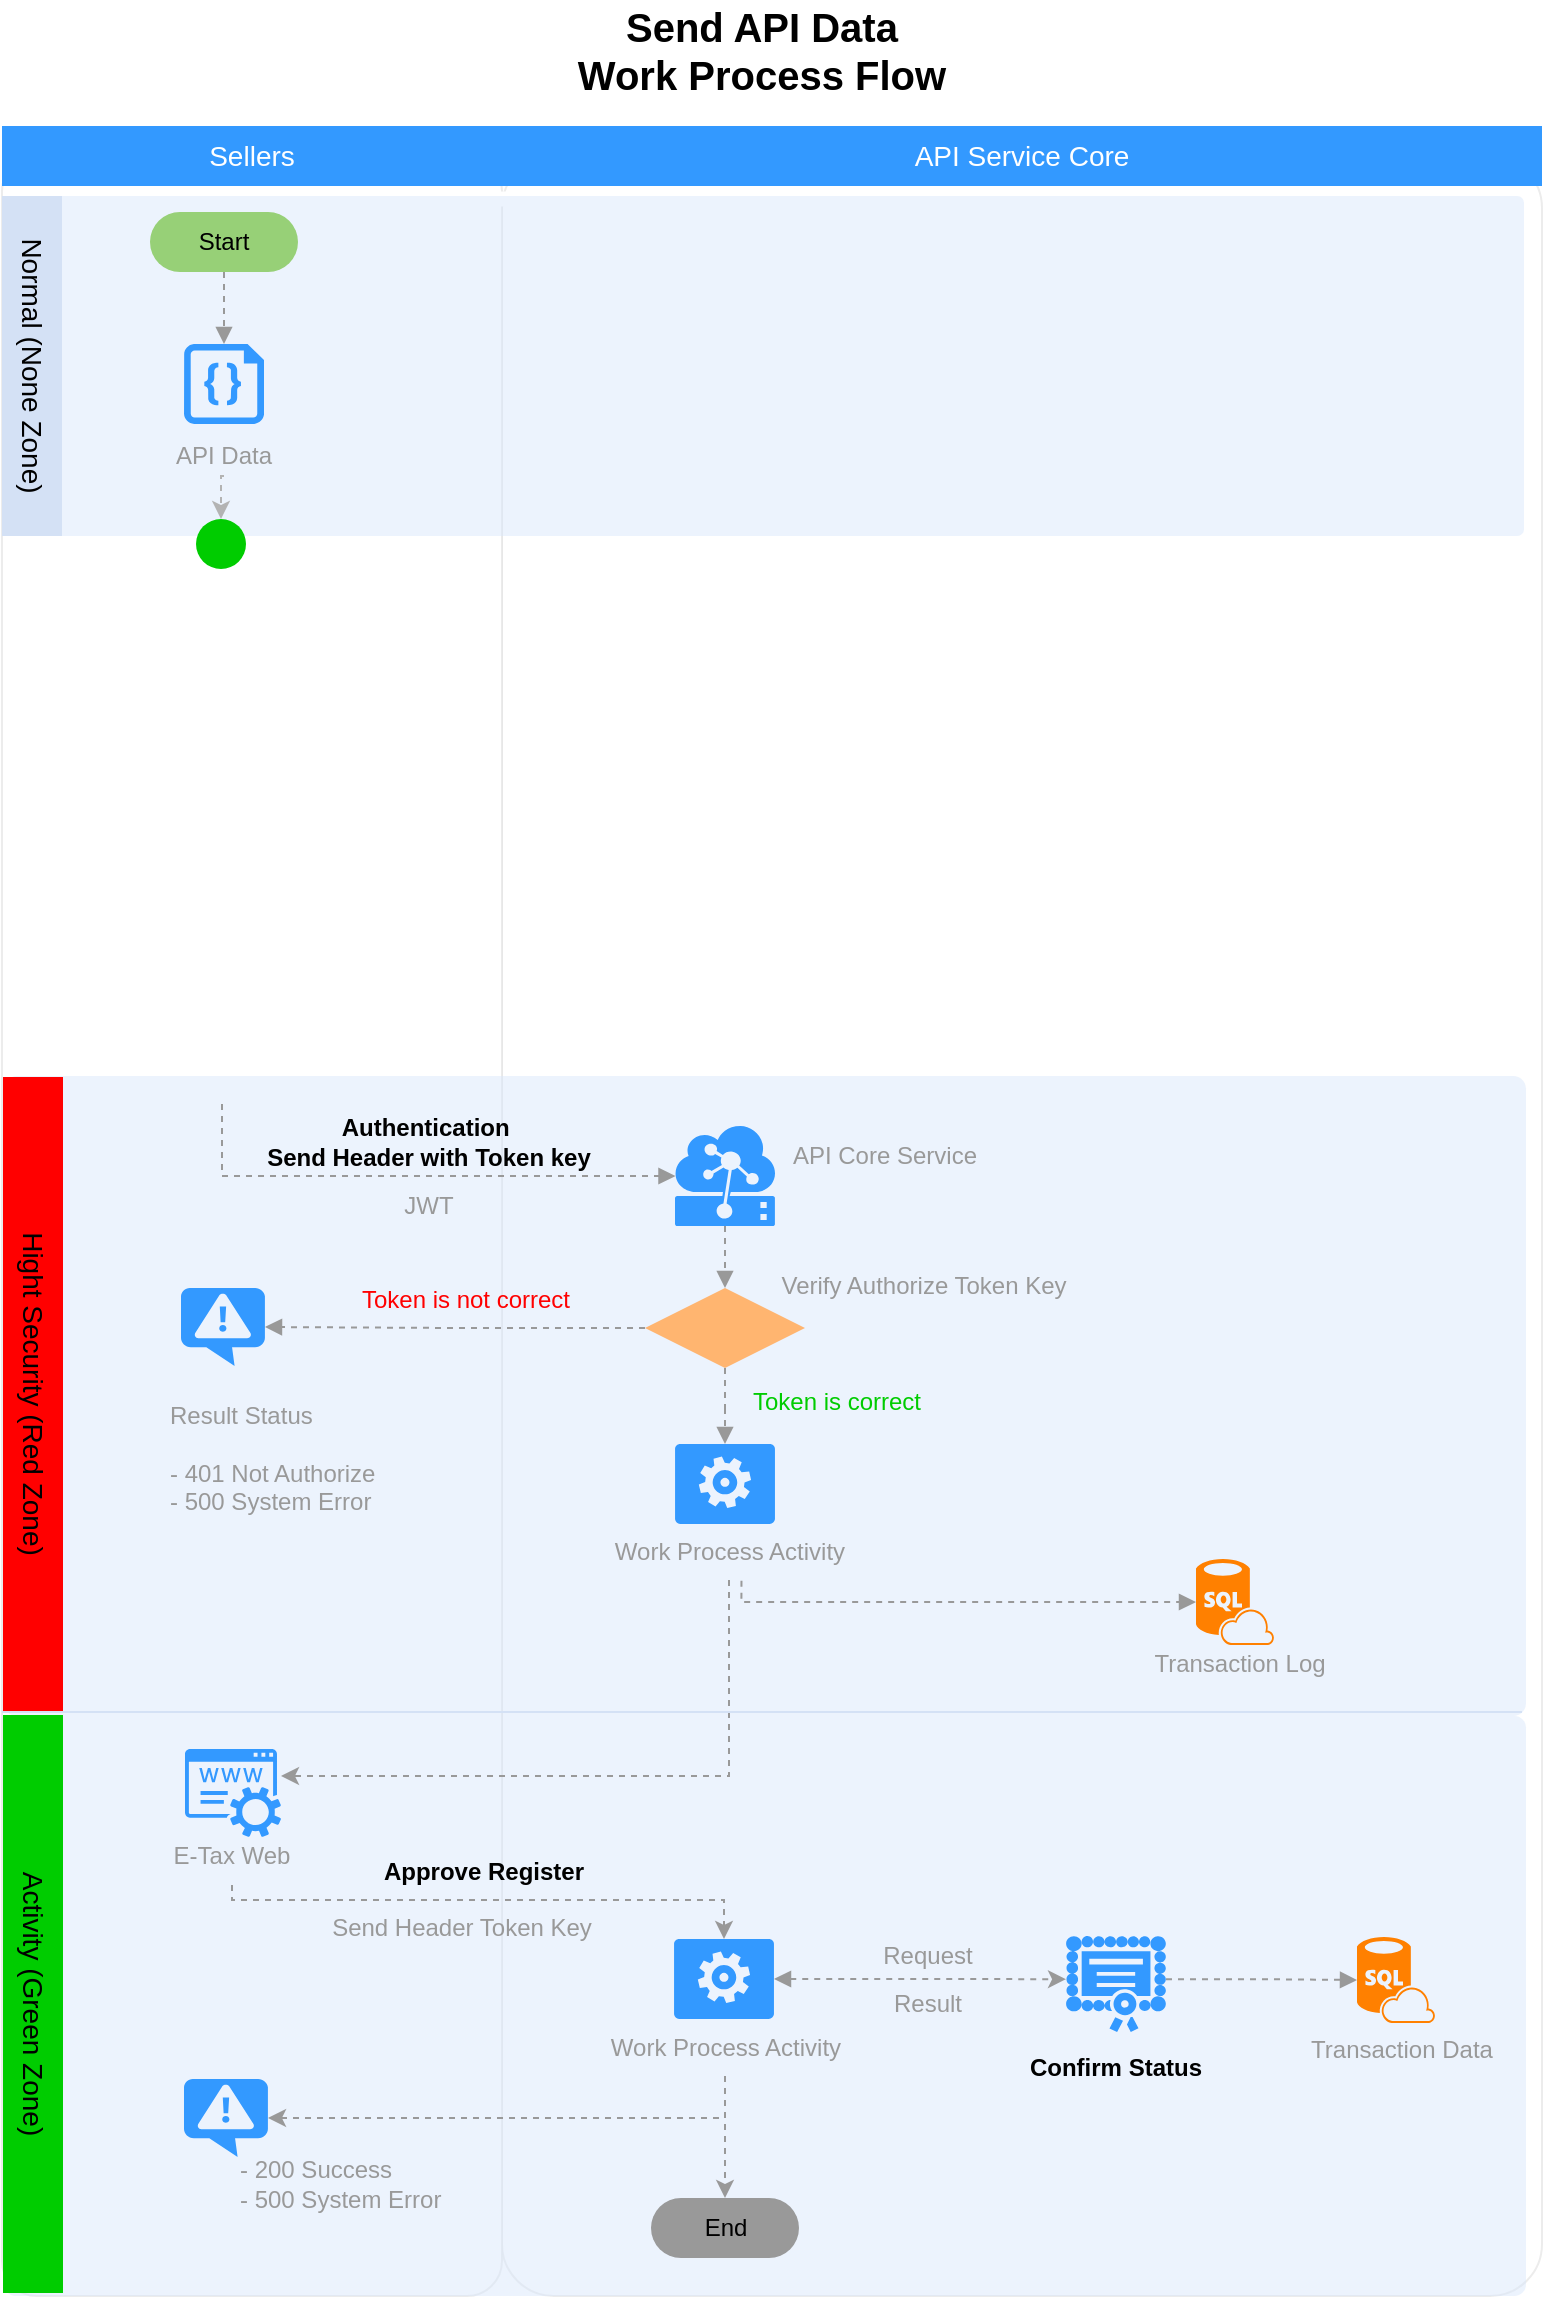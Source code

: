 <mxfile version="10.8.0" type="github"><diagram id="6a731a19-8d31-9384-78a2-239565b7b9f0" name="Page-1"><mxGraphModel dx="1220" dy="634" grid="1" gridSize="10" guides="1" tooltips="1" connect="1" arrows="1" fold="1" page="1" pageScale="1" pageWidth="827" pageHeight="1169" background="none" math="0" shadow="0"><root><mxCell id="0"/><mxCell id="1" parent="0"/><mxCell id="mB4sy3g2SSNMeMLBoOsv-2041" value="" style="rounded=1;whiteSpace=wrap;html=1;strokeColor=#E6E6E6;strokeWidth=1;fillColor=#FFFFFF;fontFamily=Helvetica;fontSize=14;fontColor=#FFB366;opacity=75;verticalAlign=top;fontStyle=1;arcSize=5;" vertex="1" parent="1"><mxGeometry x="300" y="90" width="520" height="1070" as="geometry"/></mxCell><mxCell id="mB4sy3g2SSNMeMLBoOsv-2042" value="" style="rounded=1;whiteSpace=wrap;html=1;strokeColor=#E6E6E6;strokeWidth=1;fillColor=#FFFFFF;fontFamily=Helvetica;fontSize=14;fontColor=#FFB366;opacity=75;verticalAlign=top;fontStyle=1;arcSize=7;" vertex="1" parent="1"><mxGeometry x="50" y="90" width="250" height="1070" as="geometry"/></mxCell><mxCell id="mB4sy3g2SSNMeMLBoOsv-2043" value="" style="shape=mxgraph.arrows.two_way_arrow_horizontal;html=1;verticalLabelPosition=bottom;verticalAlign=top;strokeWidth=2;strokeColor=none;dashed=1;fillColor=#FFFFFF;fontFamily=Verdana;fontSize=12;fontColor=#00BEF2" vertex="1" parent="1"><mxGeometry x="265.5" y="104" width="67" height="15" as="geometry"/></mxCell><mxCell id="mB4sy3g2SSNMeMLBoOsv-2044" value="" style="rounded=1;whiteSpace=wrap;html=1;strokeColor=none;strokeWidth=1;fillColor=#dae8fc;fontSize=12;align=center;arcSize=2;opacity=50;" vertex="1" parent="1"><mxGeometry x="51" y="870" width="761" height="290" as="geometry"/></mxCell><mxCell id="mB4sy3g2SSNMeMLBoOsv-2045" value="" style="rounded=1;whiteSpace=wrap;html=1;strokeColor=none;strokeWidth=1;fillColor=#dae8fc;fontSize=12;align=center;arcSize=2;opacity=50;" vertex="1" parent="1"><mxGeometry x="51" y="550" width="761" height="320" as="geometry"/></mxCell><mxCell id="mB4sy3g2SSNMeMLBoOsv-2046" value="" style="rounded=1;whiteSpace=wrap;html=1;strokeColor=none;strokeWidth=1;fillColor=#dae8fc;fontSize=12;align=center;arcSize=2;opacity=50;" vertex="1" parent="1"><mxGeometry x="50" y="110" width="761" height="170" as="geometry"/></mxCell><mxCell id="mB4sy3g2SSNMeMLBoOsv-2047" value="Send API Data&lt;br&gt;Work Process Flow" style="text;html=1;strokeColor=none;fillColor=none;align=center;verticalAlign=middle;whiteSpace=wrap;rounded=0;fontStyle=1;fontSize=20;" vertex="1" parent="1"><mxGeometry x="275" y="12" width="310" height="50" as="geometry"/></mxCell><mxCell id="mB4sy3g2SSNMeMLBoOsv-2048" style="edgeStyle=orthogonalEdgeStyle;rounded=0;orthogonalLoop=1;jettySize=auto;html=1;exitX=0.5;exitY=1;exitDx=0;exitDy=0;exitPerimeter=0;entryX=0.5;entryY=0;entryDx=0;entryDy=0;dashed=1;startArrow=none;startFill=0;endArrow=block;endFill=1;strokeColor=#999999;" edge="1" parent="1" source="mB4sy3g2SSNMeMLBoOsv-2049" target="mB4sy3g2SSNMeMLBoOsv-2084"><mxGeometry relative="1" as="geometry"/></mxCell><mxCell id="mB4sy3g2SSNMeMLBoOsv-2049" value="" style="shadow=0;dashed=0;html=1;strokeColor=none;labelPosition=center;verticalLabelPosition=bottom;verticalAlign=top;align=center;shape=mxgraph.mscae.cloud.iot_edge;fillColor=#3399FF;pointerEvents=1;fontSize=12;fontColor=#999999;" vertex="1" parent="1"><mxGeometry x="386.5" y="575" width="50" height="50" as="geometry"/></mxCell><mxCell id="mB4sy3g2SSNMeMLBoOsv-2050" value="" style="verticalLabelPosition=bottom;html=1;verticalAlign=top;align=center;strokeColor=none;fillColor=#3399FF;shape=mxgraph.azure.notification_topic;fontSize=12;fontColor=#999999;" vertex="1" parent="1"><mxGeometry x="139.5" y="656" width="42" height="39" as="geometry"/></mxCell><mxCell id="mB4sy3g2SSNMeMLBoOsv-2051" value="Result Status&lt;br&gt;&lt;br&gt;- 401 Not Authorize&lt;br&gt;- 500 System Error&lt;br&gt;" style="text;html=1;strokeColor=none;fillColor=none;align=left;verticalAlign=middle;whiteSpace=wrap;rounded=0;fontSize=12;fontColor=#999999;" vertex="1" parent="1"><mxGeometry x="132" y="702" width="143" height="77" as="geometry"/></mxCell><mxCell id="mB4sy3g2SSNMeMLBoOsv-2080" style="edgeStyle=orthogonalEdgeStyle;rounded=0;orthogonalLoop=1;jettySize=auto;html=1;exitX=0.5;exitY=1;exitDx=0;exitDy=0;entryX=0.005;entryY=0.5;entryDx=0;entryDy=0;dashed=1;startArrow=none;startFill=0;endArrow=block;endFill=1;strokeColor=#999999;entryPerimeter=0;" edge="1" parent="1" target="mB4sy3g2SSNMeMLBoOsv-2049"><mxGeometry relative="1" as="geometry"><mxPoint x="378" y="602" as="targetPoint"/><mxPoint x="160" y="564" as="sourcePoint"/><Array as="points"><mxPoint x="160" y="600"/></Array></mxGeometry></mxCell><mxCell id="mB4sy3g2SSNMeMLBoOsv-2082" style="edgeStyle=orthogonalEdgeStyle;rounded=0;orthogonalLoop=1;jettySize=auto;html=1;exitX=0.5;exitY=1;exitDx=0;exitDy=0;dashed=1;startArrow=none;startFill=0;endArrow=block;endFill=1;strokeColor=#999999;" edge="1" parent="1" source="mB4sy3g2SSNMeMLBoOsv-2084" target="mB4sy3g2SSNMeMLBoOsv-2091"><mxGeometry relative="1" as="geometry"/></mxCell><mxCell id="mB4sy3g2SSNMeMLBoOsv-2083" style="edgeStyle=orthogonalEdgeStyle;rounded=0;orthogonalLoop=1;jettySize=auto;html=1;exitX=0;exitY=0.5;exitDx=0;exitDy=0;entryX=1;entryY=0.5;entryDx=0;entryDy=0;entryPerimeter=0;dashed=1;startArrow=none;startFill=0;endArrow=block;endFill=1;strokeColor=#999999;" edge="1" parent="1" source="mB4sy3g2SSNMeMLBoOsv-2084" target="mB4sy3g2SSNMeMLBoOsv-2050"><mxGeometry relative="1" as="geometry"/></mxCell><mxCell id="mB4sy3g2SSNMeMLBoOsv-2084" value="" style="rhombus;whiteSpace=wrap;html=1;strokeColor=none;strokeWidth=1;fillColor=#FFB570;fontSize=12;fontColor=#999999;align=left;" vertex="1" parent="1"><mxGeometry x="371.5" y="656" width="80" height="40" as="geometry"/></mxCell><mxCell id="mB4sy3g2SSNMeMLBoOsv-2085" value="Authentication&amp;nbsp;&lt;br&gt;Send Header with Token key&lt;br&gt;" style="text;html=1;strokeColor=none;fillColor=none;align=center;verticalAlign=middle;whiteSpace=wrap;rounded=0;fontSize=12;fontColor=#000000;fontStyle=1" vertex="1" parent="1"><mxGeometry x="167" y="566" width="193" height="34" as="geometry"/></mxCell><mxCell id="mB4sy3g2SSNMeMLBoOsv-2086" value="API Core Service" style="text;html=1;strokeColor=none;fillColor=none;align=center;verticalAlign=middle;whiteSpace=wrap;rounded=0;fontSize=12;fontColor=#999999;" vertex="1" parent="1"><mxGeometry x="441" y="575.5" width="101" height="29" as="geometry"/></mxCell><mxCell id="mB4sy3g2SSNMeMLBoOsv-2087" value="Token is correct" style="text;html=1;strokeColor=none;fillColor=none;align=center;verticalAlign=middle;whiteSpace=wrap;rounded=0;fontSize=12;fontColor=#00CC00;" vertex="1" parent="1"><mxGeometry x="417" y="698.5" width="101" height="29" as="geometry"/></mxCell><mxCell id="mB4sy3g2SSNMeMLBoOsv-2088" value="Verify Authorize Token Key" style="text;html=1;strokeColor=none;fillColor=none;align=center;verticalAlign=middle;whiteSpace=wrap;rounded=0;fontSize=12;fontColor=#999999;" vertex="1" parent="1"><mxGeometry x="431" y="640" width="160" height="29" as="geometry"/></mxCell><mxCell id="mB4sy3g2SSNMeMLBoOsv-2089" value="Token is not correct" style="text;html=1;strokeColor=none;fillColor=none;align=center;verticalAlign=middle;whiteSpace=wrap;rounded=0;fontSize=12;fontColor=#FF0000;" vertex="1" parent="1"><mxGeometry x="220" y="647" width="124" height="29" as="geometry"/></mxCell><mxCell id="mB4sy3g2SSNMeMLBoOsv-2090" value="" style="group" vertex="1" connectable="0" parent="1"><mxGeometry x="333.5" y="766" width="160" height="72" as="geometry"/></mxCell><mxCell id="mB4sy3g2SSNMeMLBoOsv-2091" value="" style="verticalLabelPosition=bottom;html=1;verticalAlign=top;align=center;strokeColor=none;fillColor=#3399FF;shape=mxgraph.azure.worker_role;fontSize=12;fontColor=#999999;" vertex="1" parent="mB4sy3g2SSNMeMLBoOsv-2090"><mxGeometry x="53" y="-32" width="50" height="40" as="geometry"/></mxCell><mxCell id="mB4sy3g2SSNMeMLBoOsv-2092" value="Work Process Activity&lt;br&gt;" style="text;html=1;strokeColor=none;fillColor=none;align=center;verticalAlign=middle;whiteSpace=wrap;rounded=0;fontSize=12;fontColor=#999999;" vertex="1" parent="mB4sy3g2SSNMeMLBoOsv-2090"><mxGeometry y="7" width="160" height="29" as="geometry"/></mxCell><mxCell id="mB4sy3g2SSNMeMLBoOsv-2093" style="edgeStyle=orthogonalEdgeStyle;rounded=0;orthogonalLoop=1;jettySize=auto;html=1;exitX=0.539;exitY=1.013;exitDx=0;exitDy=0;entryX=0;entryY=0.5;entryDx=0;entryDy=0;entryPerimeter=0;dashed=1;startArrow=none;startFill=0;endArrow=block;endFill=1;strokeColor=#999999;exitPerimeter=0;" edge="1" parent="1" source="mB4sy3g2SSNMeMLBoOsv-2092" target="mB4sy3g2SSNMeMLBoOsv-2139"><mxGeometry relative="1" as="geometry"><Array as="points"><mxPoint x="420" y="813"/></Array></mxGeometry></mxCell><mxCell id="mB4sy3g2SSNMeMLBoOsv-2094" value="End" style="rounded=1;whiteSpace=wrap;html=1;fontColor=#000000;align=center;arcSize=50;labelBackgroundColor=none;fillColor=#999999;strokeColor=none;" vertex="1" parent="1"><mxGeometry x="374.5" y="1111" width="74" height="30" as="geometry"/></mxCell><mxCell id="mB4sy3g2SSNMeMLBoOsv-2095" style="edgeStyle=orthogonalEdgeStyle;rounded=0;orthogonalLoop=1;jettySize=auto;html=1;exitX=0.5;exitY=1;exitDx=0;exitDy=0;entryX=0.5;entryY=0;entryDx=0;entryDy=0;entryPerimeter=0;dashed=1;startArrow=none;startFill=0;endArrow=block;endFill=1;strokeColor=#999999;fontColor=#000000;" edge="1" parent="1" source="mB4sy3g2SSNMeMLBoOsv-2096" target="mB4sy3g2SSNMeMLBoOsv-2145"><mxGeometry relative="1" as="geometry"><mxPoint x="161" y="181" as="targetPoint"/></mxGeometry></mxCell><mxCell id="mB4sy3g2SSNMeMLBoOsv-2096" value="Start" style="rounded=1;whiteSpace=wrap;html=1;fontColor=#000000;align=center;arcSize=50;labelBackgroundColor=none;fillColor=#97D077;strokeColor=none;" vertex="1" parent="1"><mxGeometry x="124" y="118" width="74" height="30" as="geometry"/></mxCell><mxCell id="mB4sy3g2SSNMeMLBoOsv-2098" value="Hight Security (Red Zone)" style="whiteSpace=wrap;html=1;dashed=1;strokeColor=none;strokeWidth=2;fillColor=#FF0000;fontFamily=Helvetica;fontSize=14;fontColor=#000000;fontStyle=0;rotation=90;" vertex="1" parent="1"><mxGeometry x="-93" y="694" width="317" height="30" as="geometry"/></mxCell><mxCell id="mB4sy3g2SSNMeMLBoOsv-2108" value="" style="ellipse;whiteSpace=wrap;html=1;aspect=fixed;fillColor=#00CC00;fontColor=#000000;align=center;strokeColor=none;" vertex="1" parent="1"><mxGeometry x="147" y="271.5" width="25" height="25" as="geometry"/></mxCell><mxCell id="mB4sy3g2SSNMeMLBoOsv-2110" value="Activity (Green Zone)" style="whiteSpace=wrap;html=1;dashed=1;strokeColor=none;strokeWidth=2;fillColor=#00CC00;fontFamily=Helvetica;fontSize=14;fontColor=#000000;fontStyle=0;rotation=90;" vertex="1" parent="1"><mxGeometry x="-79" y="999" width="289" height="30" as="geometry"/></mxCell><mxCell id="mB4sy3g2SSNMeMLBoOsv-2111" value="Sellers" style="whiteSpace=wrap;html=1;dashed=1;strokeColor=none;strokeWidth=2;fillColor=#3399FF;fontFamily=Helvetica;fontSize=14;fontColor=#FFFFFF;fontStyle=0" vertex="1" parent="1"><mxGeometry x="50" y="75" width="250" height="30" as="geometry"/></mxCell><mxCell id="mB4sy3g2SSNMeMLBoOsv-2112" value="API Service Core" style="whiteSpace=wrap;html=1;dashed=1;strokeColor=none;strokeWidth=2;fillColor=#3399FF;fontFamily=Helvetica;fontSize=14;fontColor=#FFFFFF;fontStyle=0" vertex="1" parent="1"><mxGeometry x="300" y="75" width="520" height="30" as="geometry"/></mxCell><mxCell id="mB4sy3g2SSNMeMLBoOsv-2113" value="Normal (None Zone)" style="whiteSpace=wrap;html=1;dashed=1;strokeColor=none;strokeWidth=2;fillColor=#D4E1F5;fontFamily=Helvetica;fontSize=14;fontColor=#000000;fontStyle=0;rotation=90;" vertex="1" parent="1"><mxGeometry x="-20" y="180" width="170" height="30" as="geometry"/></mxCell><mxCell id="mB4sy3g2SSNMeMLBoOsv-2115" style="edgeStyle=orthogonalEdgeStyle;rounded=0;orthogonalLoop=1;jettySize=auto;html=1;exitX=0.5;exitY=1;exitDx=0;exitDy=0;dashed=1;strokeColor=#999999;" edge="1" parent="1" source="mB4sy3g2SSNMeMLBoOsv-2092" target="mB4sy3g2SSNMeMLBoOsv-2134"><mxGeometry relative="1" as="geometry"><mxPoint x="414" y="802" as="sourcePoint"/><mxPoint x="414" y="863" as="targetPoint"/><Array as="points"><mxPoint x="414" y="900"/></Array></mxGeometry></mxCell><mxCell id="mB4sy3g2SSNMeMLBoOsv-2116" value="" style="group" vertex="1" connectable="0" parent="1"><mxGeometry x="333" y="981.5" width="160" height="72" as="geometry"/></mxCell><mxCell id="mB4sy3g2SSNMeMLBoOsv-2117" value="" style="verticalLabelPosition=bottom;html=1;verticalAlign=top;align=center;strokeColor=none;fillColor=#3399FF;shape=mxgraph.azure.worker_role;fontSize=12;fontColor=#999999;" vertex="1" parent="mB4sy3g2SSNMeMLBoOsv-2116"><mxGeometry x="53" width="50" height="40" as="geometry"/></mxCell><mxCell id="mB4sy3g2SSNMeMLBoOsv-2118" value="" style="group" vertex="1" connectable="0" parent="1"><mxGeometry x="551.5" y="1054" width="108" height="79" as="geometry"/></mxCell><mxCell id="mB4sy3g2SSNMeMLBoOsv-2119" value="Approve Register&lt;br&gt;" style="text;html=1;strokeColor=none;fillColor=none;align=center;verticalAlign=middle;whiteSpace=wrap;rounded=0;fontSize=12;fontColor=#000000;fontStyle=1" vertex="1" parent="1"><mxGeometry x="207" y="939.5" width="168" height="16" as="geometry"/></mxCell><mxCell id="mB4sy3g2SSNMeMLBoOsv-2120" style="edgeStyle=orthogonalEdgeStyle;rounded=0;orthogonalLoop=1;jettySize=auto;html=1;exitX=0.5;exitY=1;exitDx=0;exitDy=0;entryX=1;entryY=0.5;entryDx=0;entryDy=0;entryPerimeter=0;dashed=1;strokeColor=#999999;fontColor=#00CC00;" edge="1" parent="1" source="mB4sy3g2SSNMeMLBoOsv-2122" target="mB4sy3g2SSNMeMLBoOsv-2131"><mxGeometry relative="1" as="geometry"/></mxCell><mxCell id="mB4sy3g2SSNMeMLBoOsv-2121" style="edgeStyle=orthogonalEdgeStyle;rounded=0;orthogonalLoop=1;jettySize=auto;html=1;exitX=0.5;exitY=1;exitDx=0;exitDy=0;dashed=1;strokeColor=#999999;fontColor=#009900;" edge="1" parent="1" source="mB4sy3g2SSNMeMLBoOsv-2122" target="mB4sy3g2SSNMeMLBoOsv-2094"><mxGeometry relative="1" as="geometry"/></mxCell><mxCell id="mB4sy3g2SSNMeMLBoOsv-2122" value="Work Process Activity&lt;br&gt;" style="text;html=1;strokeColor=none;fillColor=none;align=center;verticalAlign=middle;whiteSpace=wrap;rounded=0;fontSize=12;fontColor=#999999;" vertex="1" parent="1"><mxGeometry x="331.5" y="1021" width="160" height="29" as="geometry"/></mxCell><mxCell id="mB4sy3g2SSNMeMLBoOsv-2123" value="Transaction Data" style="text;html=1;strokeColor=none;fillColor=none;align=center;verticalAlign=middle;whiteSpace=wrap;rounded=0;fontSize=12;fontColor=#999999;" vertex="1" parent="1"><mxGeometry x="695.5" y="1022.5" width="108" height="29" as="geometry"/></mxCell><mxCell id="mB4sy3g2SSNMeMLBoOsv-2124" value="" style="verticalLabelPosition=bottom;html=1;verticalAlign=top;align=center;strokeColor=none;fillColor=#FF8000;shape=mxgraph.azure.sql_database_sql_azure;fontSize=12;fontColor=#999999;" vertex="1" parent="1"><mxGeometry x="727.5" y="980.5" width="39" height="43" as="geometry"/></mxCell><mxCell id="mB4sy3g2SSNMeMLBoOsv-2125" value="Confirm Status&lt;br&gt;" style="text;html=1;strokeColor=none;fillColor=none;align=center;verticalAlign=middle;whiteSpace=wrap;rounded=0;fontSize=12;fontColor=#000000;fontStyle=1" vertex="1" parent="1"><mxGeometry x="549.5" y="1028" width="114" height="36" as="geometry"/></mxCell><mxCell id="mB4sy3g2SSNMeMLBoOsv-2126" value="" style="pointerEvents=1;shadow=0;dashed=0;html=1;strokeColor=none;labelPosition=center;verticalLabelPosition=bottom;verticalAlign=top;align=center;shape=mxgraph.mscae.intune.inventory_license;fillColor=#3399FF;fontSize=14;" vertex="1" parent="1"><mxGeometry x="582" y="980" width="50" height="48" as="geometry"/></mxCell><mxCell id="mB4sy3g2SSNMeMLBoOsv-2127" style="edgeStyle=orthogonalEdgeStyle;rounded=0;orthogonalLoop=1;jettySize=auto;html=1;exitX=1;exitY=0.5;exitDx=0;exitDy=0;exitPerimeter=0;entryX=0;entryY=0.45;entryDx=0;entryDy=0;entryPerimeter=0;dashed=1;strokeColor=#999999;startArrow=block;startFill=1;" edge="1" parent="1" source="mB4sy3g2SSNMeMLBoOsv-2117" target="mB4sy3g2SSNMeMLBoOsv-2126"><mxGeometry relative="1" as="geometry"><mxPoint x="446.5" y="1001" as="sourcePoint"/></mxGeometry></mxCell><mxCell id="mB4sy3g2SSNMeMLBoOsv-2128" value="Request" style="text;html=1;strokeColor=none;fillColor=none;align=center;verticalAlign=middle;whiteSpace=wrap;rounded=0;fontSize=12;fontColor=#999999;" vertex="1" parent="1"><mxGeometry x="482.5" y="980" width="60" height="20" as="geometry"/></mxCell><mxCell id="mB4sy3g2SSNMeMLBoOsv-2129" value="Result" style="text;html=1;strokeColor=none;fillColor=none;align=center;verticalAlign=middle;whiteSpace=wrap;rounded=0;fontSize=12;fontColor=#999999;" vertex="1" parent="1"><mxGeometry x="482.5" y="1004" width="60" height="20" as="geometry"/></mxCell><mxCell id="mB4sy3g2SSNMeMLBoOsv-2130" style="edgeStyle=orthogonalEdgeStyle;rounded=0;orthogonalLoop=1;jettySize=auto;html=1;exitX=1;exitY=0.45;exitDx=0;exitDy=0;exitPerimeter=0;entryX=0;entryY=0.5;entryDx=0;entryDy=0;entryPerimeter=0;dashed=1;startArrow=none;startFill=0;endArrow=block;endFill=1;strokeColor=#999999;" edge="1" parent="1" source="mB4sy3g2SSNMeMLBoOsv-2126" target="mB4sy3g2SSNMeMLBoOsv-2124"><mxGeometry relative="1" as="geometry"/></mxCell><mxCell id="mB4sy3g2SSNMeMLBoOsv-2131" value="" style="verticalLabelPosition=bottom;html=1;verticalAlign=top;align=center;strokeColor=none;fillColor=#3399FF;shape=mxgraph.azure.notification_topic;fontSize=12;fontColor=#999999;" vertex="1" parent="1"><mxGeometry x="141" y="1051.5" width="42" height="39" as="geometry"/></mxCell><mxCell id="mB4sy3g2SSNMeMLBoOsv-2132" value="- 200 Success&lt;br&gt;- 500 System Error&lt;br&gt;" style="text;html=1;strokeColor=none;fillColor=none;align=left;verticalAlign=middle;whiteSpace=wrap;rounded=0;fontSize=12;fontColor=#999999;" vertex="1" parent="1"><mxGeometry x="166.5" y="1086.5" width="143" height="35" as="geometry"/></mxCell><mxCell id="mB4sy3g2SSNMeMLBoOsv-2133" value="" style="group" vertex="1" connectable="0" parent="1"><mxGeometry x="110" y="887.5" width="110" height="74" as="geometry"/></mxCell><mxCell id="mB4sy3g2SSNMeMLBoOsv-2134" value="" style="pointerEvents=1;shadow=0;dashed=0;html=1;strokeColor=none;fillColor=#3399FF;labelPosition=center;verticalLabelPosition=bottom;verticalAlign=top;outlineConnect=0;align=center;shape=mxgraph.office.services.registrar_service;" vertex="1" parent="mB4sy3g2SSNMeMLBoOsv-2133"><mxGeometry x="31.5" y="-1" width="48" height="44" as="geometry"/></mxCell><mxCell id="mB4sy3g2SSNMeMLBoOsv-2135" value="E-Tax Web" style="text;html=1;strokeColor=none;fillColor=none;align=center;verticalAlign=middle;whiteSpace=wrap;rounded=0;fontSize=12;fontColor=#999999;" vertex="1" parent="mB4sy3g2SSNMeMLBoOsv-2133"><mxGeometry y="37" width="110" height="30" as="geometry"/></mxCell><mxCell id="mB4sy3g2SSNMeMLBoOsv-2136" style="edgeStyle=orthogonalEdgeStyle;rounded=0;orthogonalLoop=1;jettySize=auto;html=1;exitX=0.5;exitY=1;exitDx=0;exitDy=0;entryX=0.5;entryY=0;entryDx=0;entryDy=0;entryPerimeter=0;dashed=1;strokeColor=#999999;fontColor=#009900;" edge="1" parent="1" source="mB4sy3g2SSNMeMLBoOsv-2135" target="mB4sy3g2SSNMeMLBoOsv-2117"><mxGeometry relative="1" as="geometry"><Array as="points"><mxPoint x="165" y="962"/><mxPoint x="411" y="962"/></Array></mxGeometry></mxCell><mxCell id="mB4sy3g2SSNMeMLBoOsv-2137" value="" style="group" vertex="1" connectable="0" parent="1"><mxGeometry x="615" y="791.5" width="108" height="71" as="geometry"/></mxCell><mxCell id="mB4sy3g2SSNMeMLBoOsv-2138" value="Transaction Log" style="text;html=1;strokeColor=none;fillColor=none;align=center;verticalAlign=middle;whiteSpace=wrap;rounded=0;fontSize=12;fontColor=#999999;" vertex="1" parent="mB4sy3g2SSNMeMLBoOsv-2137"><mxGeometry y="38" width="108" height="29" as="geometry"/></mxCell><mxCell id="mB4sy3g2SSNMeMLBoOsv-2139" value="" style="verticalLabelPosition=bottom;html=1;verticalAlign=top;align=center;strokeColor=none;fillColor=#FF8000;shape=mxgraph.azure.sql_database_sql_azure;fontSize=12;fontColor=#999999;" vertex="1" parent="mB4sy3g2SSNMeMLBoOsv-2137"><mxGeometry x="32" width="39" height="43" as="geometry"/></mxCell><mxCell id="mB4sy3g2SSNMeMLBoOsv-2140" value="JWT" style="text;html=1;strokeColor=none;fillColor=none;align=center;verticalAlign=middle;whiteSpace=wrap;rounded=0;fontSize=12;fontColor=#999999;" vertex="1" parent="1"><mxGeometry x="213" y="600" width="101" height="29" as="geometry"/></mxCell><mxCell id="mB4sy3g2SSNMeMLBoOsv-2141" value="Send Header Token Key" style="text;html=1;strokeColor=none;fillColor=none;align=center;verticalAlign=middle;whiteSpace=wrap;rounded=0;fontSize=12;fontColor=#999999;" vertex="1" parent="1"><mxGeometry x="185" y="961" width="190" height="29" as="geometry"/></mxCell><mxCell id="mB4sy3g2SSNMeMLBoOsv-2142" value="" style="endArrow=none;html=1;strokeColor=#D4E1F5;fontColor=#000000;" edge="1" parent="1"><mxGeometry width="50" height="50" relative="1" as="geometry"><mxPoint x="50" y="868" as="sourcePoint"/><mxPoint x="810" y="868" as="targetPoint"/></mxGeometry></mxCell><mxCell id="mB4sy3g2SSNMeMLBoOsv-2143" value="" style="group" vertex="1" connectable="0" parent="1"><mxGeometry x="126" y="164" width="70" height="86" as="geometry"/></mxCell><mxCell id="mB4sy3g2SSNMeMLBoOsv-2144" value="API Data" style="text;html=1;strokeColor=none;fillColor=none;align=center;verticalAlign=middle;whiteSpace=wrap;rounded=0;fontSize=12;fontColor=#999999;rotation=0;" vertex="1" parent="mB4sy3g2SSNMeMLBoOsv-2143"><mxGeometry y="66" width="70" height="20" as="geometry"/></mxCell><mxCell id="mB4sy3g2SSNMeMLBoOsv-2145" value="" style="verticalLabelPosition=bottom;html=1;verticalAlign=top;align=center;strokeColor=none;fillColor=#3399FF;shape=mxgraph.azure.code_file;pointerEvents=1;fontSize=12;fontColor=#999999;" vertex="1" parent="mB4sy3g2SSNMeMLBoOsv-2143"><mxGeometry x="15" y="20" width="40" height="40" as="geometry"/></mxCell><mxCell id="mB4sy3g2SSNMeMLBoOsv-2146" style="edgeStyle=orthogonalEdgeStyle;rounded=0;orthogonalLoop=1;jettySize=auto;html=1;exitX=0.5;exitY=1;exitDx=0;exitDy=0;entryX=0.5;entryY=0;entryDx=0;entryDy=0;dashed=1;strokeColor=#B3B3B3;" edge="1" parent="1" source="mB4sy3g2SSNMeMLBoOsv-2144" target="mB4sy3g2SSNMeMLBoOsv-2108"><mxGeometry relative="1" as="geometry"/></mxCell></root></mxGraphModel></diagram></mxfile>